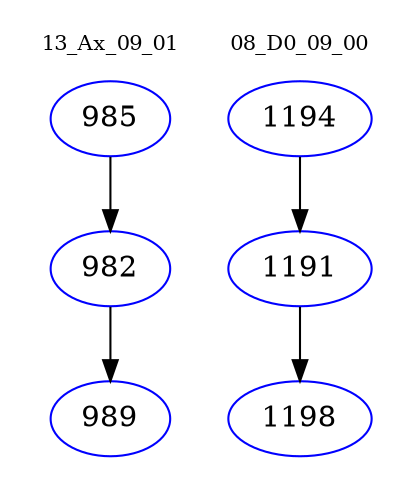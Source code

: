 digraph{
subgraph cluster_0 {
color = white
label = "13_Ax_09_01";
fontsize=10;
T0_985 [label="985", color="blue"]
T0_985 -> T0_982 [color="black"]
T0_982 [label="982", color="blue"]
T0_982 -> T0_989 [color="black"]
T0_989 [label="989", color="blue"]
}
subgraph cluster_1 {
color = white
label = "08_D0_09_00";
fontsize=10;
T1_1194 [label="1194", color="blue"]
T1_1194 -> T1_1191 [color="black"]
T1_1191 [label="1191", color="blue"]
T1_1191 -> T1_1198 [color="black"]
T1_1198 [label="1198", color="blue"]
}
}
